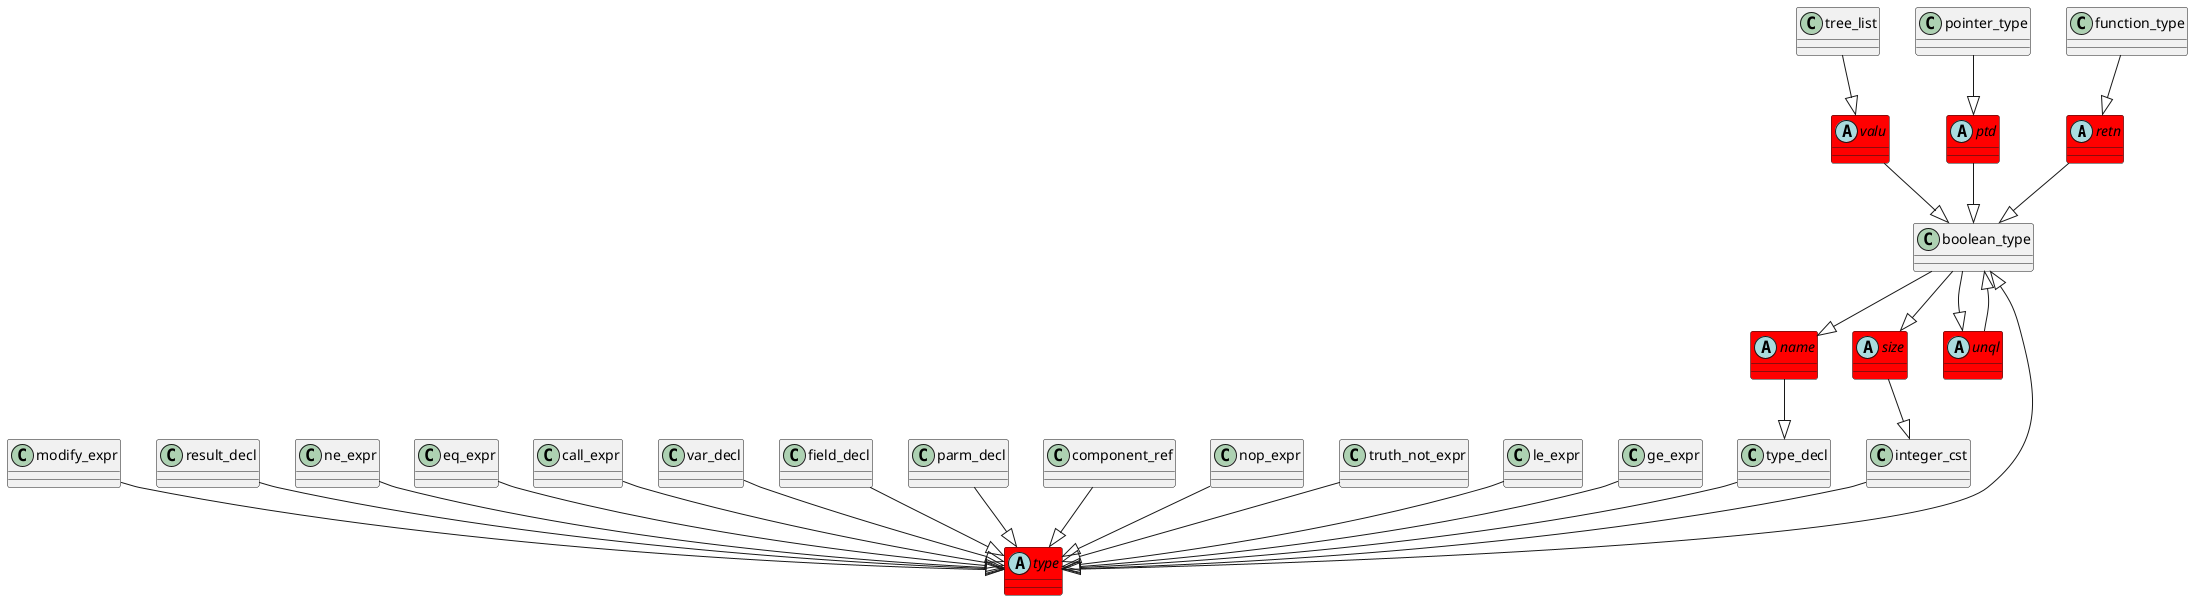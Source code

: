 @startuml
abstract class	retn	 #red	
retn	 --|> 	boolean_type	
function_type	 --|> 	retn	
abstract class	name	 #red	
name	 --|> 	type_decl	
boolean_type	 --|> 	name	
abstract class	size	 #red	
size	 --|> 	integer_cst	
boolean_type	 --|> 	size	
abstract class	type	 #red	
type	 --|> 	boolean_type	
type_decl	 --|> 	type	
modify_expr	 --|> 	type	
result_decl	 --|> 	type	
ne_expr	 --|> 	type	
abstract class	valu	 #red	
valu	 --|> 	boolean_type	
tree_list	 --|> 	valu	
eq_expr	 --|> 	type	
integer_cst	 --|> 	type	
call_expr	 --|> 	type	
var_decl	 --|> 	type	
field_decl	 --|> 	type	
parm_decl	 --|> 	type	
component_ref	 --|> 	type	
nop_expr	 --|> 	type	
truth_not_expr	 --|> 	type	
abstract class	ptd	 #red	
ptd	 --|> 	boolean_type	
pointer_type	 --|> 	ptd	
abstract class	unql	 #red	
unql	 --|> 	boolean_type	
boolean_type	 --|> 	unql	
le_expr	 --|> 	type	
ge_expr	 --|> 	type	
@enduml

